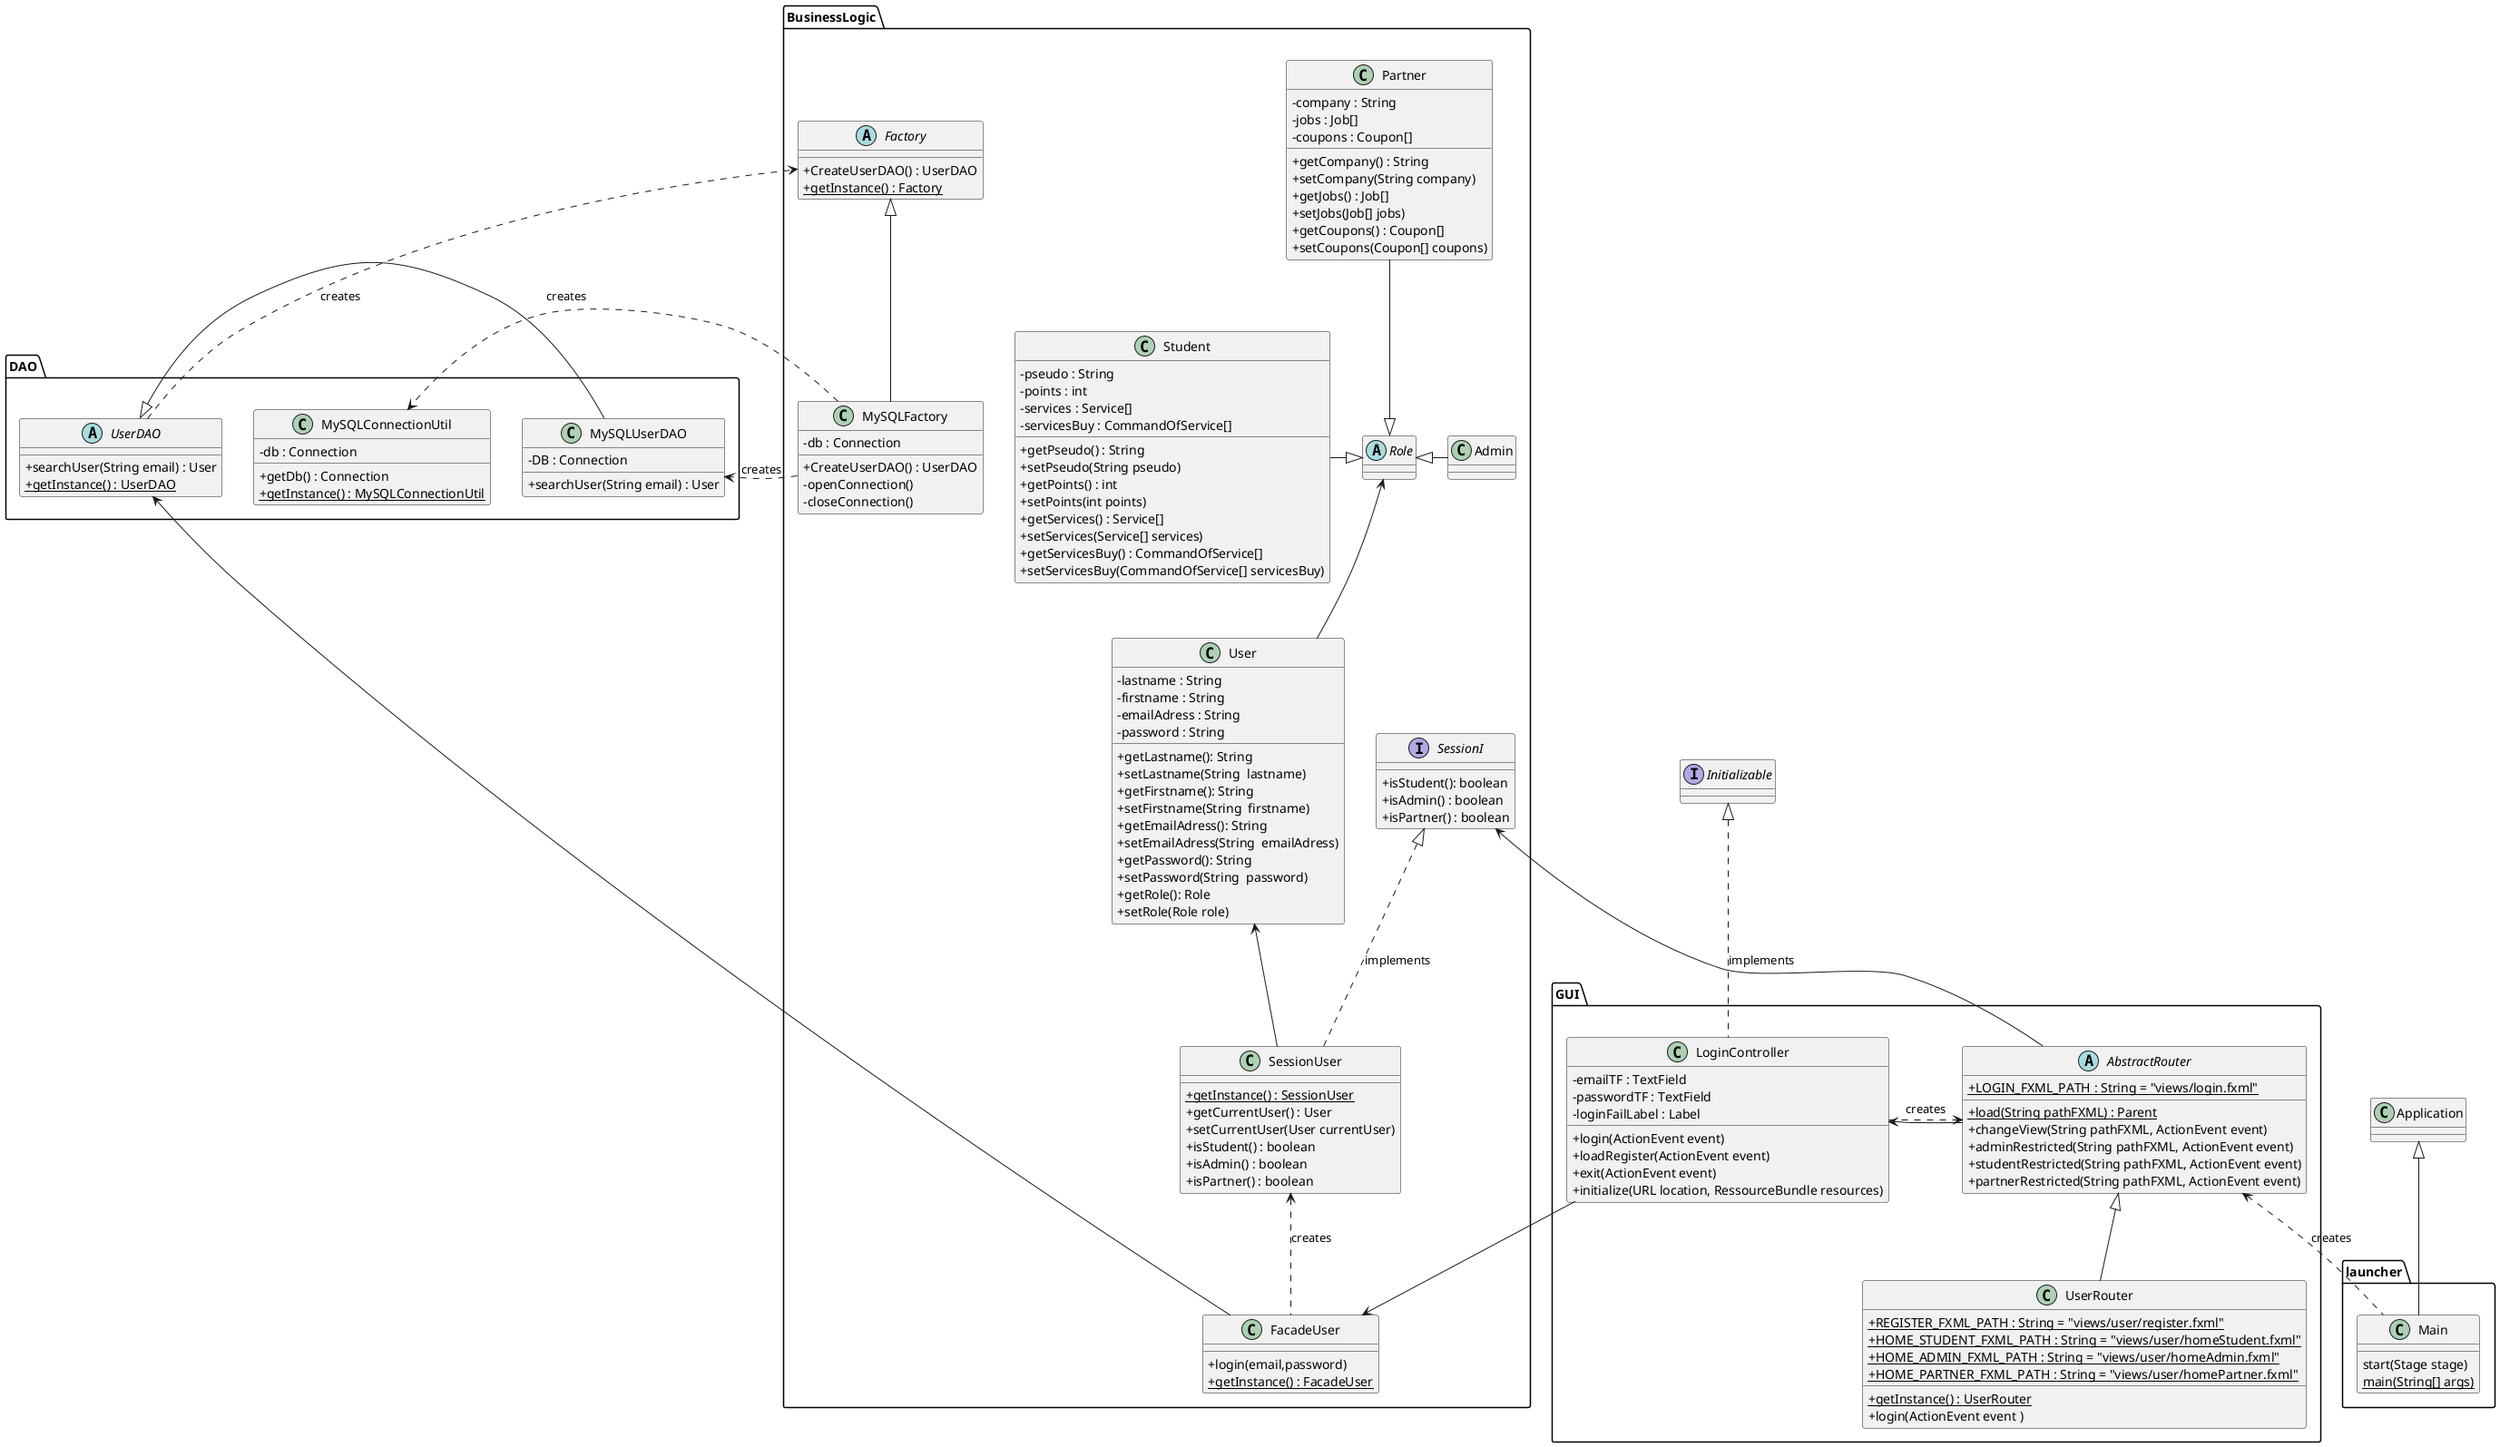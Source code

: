@startuml
skinparam classAttributeIconSize 0

class Application

package launcher{

    class Main{
        start(Stage stage)
        {static} main(String[] args)
     }

    Application <|-- Main
}

interface Initializable

package GUI{

    abstract class AbstractRouter{
        + {static} LOGIN_FXML_PATH : String = "views/login.fxml"
        + {static} load(String pathFXML) : Parent
        + changeView(String pathFXML, ActionEvent event)
        + adminRestricted(String pathFXML, ActionEvent event)
        + studentRestricted(String pathFXML, ActionEvent event)
        + partnerRestricted(String pathFXML, ActionEvent event)
    }

    class LoginController{
            - emailTF : TextField
            - passwordTF : TextField
            - loginFailLabel : Label
            + login(ActionEvent event)
            + loadRegister(ActionEvent event)
            + exit(ActionEvent event)
            + initialize(URL location, RessourceBundle resources)
        }

    class UserRouter{
        + {static} REGISTER_FXML_PATH : String = "views/user/register.fxml"
        + {static} HOME_STUDENT_FXML_PATH : String = "views/user/homeStudent.fxml"
        + {static} HOME_ADMIN_FXML_PATH : String = "views/user/homeAdmin.fxml"
        + {static} HOME_PARTNER_FXML_PATH : String = "views/user/homePartner.fxml"
        + {static} getInstance() : UserRouter
        + login(ActionEvent event )
    }

    Initializable <|.down. LoginController : implements
    AbstractRouter <.. Main : creates
    LoginController <-- AbstractRouter
    AbstractRouter <.left. LoginController : creates
    AbstractRouter <|-- UserRouter
}

package BusinessLogic{
    class FacadeUser{
        + login(email,password)
        + {static} getInstance() : FacadeUser
    }

    class SessionUser{
        + {static} getInstance() : SessionUser
        + getCurrentUser() : User
        + setCurrentUser(User currentUser)
        + isStudent() : boolean
        + isAdmin() : boolean
        + isPartner() : boolean
    }

    interface SessionI{
        + isStudent(): boolean
        + isAdmin() : boolean
        + isPartner() : boolean
    }

    class User{
        - lastname : String
        - firstname : String
        - emailAdress : String
        - password : String
        + getLastname(): String
        + setLastname(String  lastname)
        + getFirstname(): String
        + setFirstname(String  firstname)
        + getEmailAdress(): String
        + setEmailAdress(String  emailAdress)
        + getPassword(): String
        + setPassword(String  password)
        + getRole(): Role
        + setRole(Role role)
    }

    abstract class Role

    class Admin

    class Student{
        - pseudo : String
        - points : int
        - services : Service[]
        - servicesBuy : CommandOfService[]
        + getPseudo() : String
        + setPseudo(String pseudo)
        + getPoints() : int
        + setPoints(int points)
        + getServices() : Service[]
        + setServices(Service[] services)
        + getServicesBuy() : CommandOfService[]
        + setServicesBuy(CommandOfService[] servicesBuy)
    }

    class Partner{
        - company : String
        - jobs : Job[]
        - coupons : Coupon[]
        + getCompany() : String
        + setCompany(String company)
        + getJobs() : Job[]
        + setJobs(Job[] jobs)
        + getCoupons() : Coupon[]
        + setCoupons(Coupon[] coupons)
    }

    abstract class Factory{
        + CreateUserDAO() : UserDAO
        + {static} getInstance() : Factory
    }

    class MySQLFactory{
        - db : Connection
        + CreateUserDAO() : UserDAO
        - openConnection()
        - closeConnection()
    }

    Role <|-left Student
    Role <|-right Admin
    Role <|--up Partner
    Role <-- User
    User <-- SessionUser
    SessionI <|.. SessionUser : implements
    SessionI <-- AbstractRouter
    SessionUser <.. FacadeUser : creates
    Factory <|-- MySQLFactory
    FacadeUser <-up- LoginController
}

package DAO{
    abstract class UserDAO{
        + searchUser(String email) : User
        + {static} getInstance() : UserDAO
    }

    class MySQLUserDAO{
        - DB : Connection
        + searchUser(String email) : User
    }

    class MySQLConnectionUtil{
        - db : Connection
        + getDb() : Connection
        + {static} getInstance() : MySQLConnectionUtil
    }

    UserDAO <|- MySQLUserDAO
    UserDAO <-- FacadeUser
    UserDAO ..> Factory : creates

    MySQLUserDAO <.left. MySQLFactory : creates
    MySQLConnectionUtil <.left. MySQLFactory : creates
}

@enduml